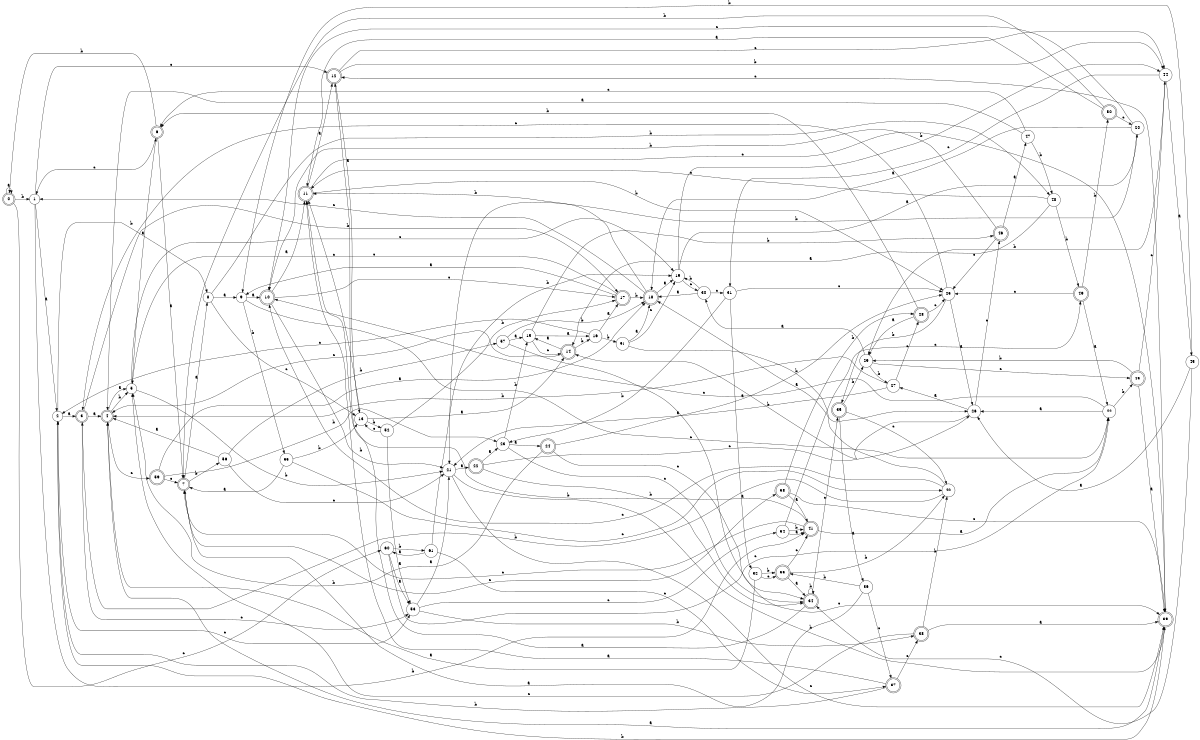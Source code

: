 digraph n50_2 {
__start0 [label="" shape="none"];

rankdir=LR;
size="8,5";

s0 [style="rounded,filled", color="black", fillcolor="white" shape="doublecircle", label="0"];
s1 [style="filled", color="black", fillcolor="white" shape="circle", label="1"];
s2 [style="filled", color="black", fillcolor="white" shape="circle", label="2"];
s3 [style="rounded,filled", color="black", fillcolor="white" shape="doublecircle", label="3"];
s4 [style="rounded,filled", color="black", fillcolor="white" shape="doublecircle", label="4"];
s5 [style="filled", color="black", fillcolor="white" shape="circle", label="5"];
s6 [style="rounded,filled", color="black", fillcolor="white" shape="doublecircle", label="6"];
s7 [style="rounded,filled", color="black", fillcolor="white" shape="doublecircle", label="7"];
s8 [style="filled", color="black", fillcolor="white" shape="circle", label="8"];
s9 [style="filled", color="black", fillcolor="white" shape="circle", label="9"];
s10 [style="rounded,filled", color="black", fillcolor="white" shape="doublecircle", label="10"];
s11 [style="rounded,filled", color="black", fillcolor="white" shape="doublecircle", label="11"];
s12 [style="rounded,filled", color="black", fillcolor="white" shape="doublecircle", label="12"];
s13 [style="filled", color="black", fillcolor="white" shape="circle", label="13"];
s14 [style="rounded,filled", color="black", fillcolor="white" shape="doublecircle", label="14"];
s15 [style="filled", color="black", fillcolor="white" shape="circle", label="15"];
s16 [style="filled", color="black", fillcolor="white" shape="circle", label="16"];
s17 [style="rounded,filled", color="black", fillcolor="white" shape="doublecircle", label="17"];
s18 [style="rounded,filled", color="black", fillcolor="white" shape="doublecircle", label="18"];
s19 [style="filled", color="black", fillcolor="white" shape="circle", label="19"];
s20 [style="filled", color="black", fillcolor="white" shape="circle", label="20"];
s21 [style="filled", color="black", fillcolor="white" shape="circle", label="21"];
s22 [style="rounded,filled", color="black", fillcolor="white" shape="doublecircle", label="22"];
s23 [style="filled", color="black", fillcolor="white" shape="circle", label="23"];
s24 [style="rounded,filled", color="black", fillcolor="white" shape="doublecircle", label="24"];
s25 [style="filled", color="black", fillcolor="white" shape="circle", label="25"];
s26 [style="filled", color="black", fillcolor="white" shape="circle", label="26"];
s27 [style="filled", color="black", fillcolor="white" shape="circle", label="27"];
s28 [style="rounded,filled", color="black", fillcolor="white" shape="doublecircle", label="28"];
s29 [style="filled", color="black", fillcolor="white" shape="circle", label="29"];
s30 [style="filled", color="black", fillcolor="white" shape="circle", label="30"];
s31 [style="filled", color="black", fillcolor="white" shape="circle", label="31"];
s32 [style="filled", color="black", fillcolor="white" shape="circle", label="32"];
s33 [style="rounded,filled", color="black", fillcolor="white" shape="doublecircle", label="33"];
s34 [style="rounded,filled", color="black", fillcolor="white" shape="doublecircle", label="34"];
s35 [style="rounded,filled", color="black", fillcolor="white" shape="doublecircle", label="35"];
s36 [style="filled", color="black", fillcolor="white" shape="circle", label="36"];
s37 [style="rounded,filled", color="black", fillcolor="white" shape="doublecircle", label="37"];
s38 [style="rounded,filled", color="black", fillcolor="white" shape="doublecircle", label="38"];
s39 [style="rounded,filled", color="black", fillcolor="white" shape="doublecircle", label="39"];
s40 [style="filled", color="black", fillcolor="white" shape="circle", label="40"];
s41 [style="rounded,filled", color="black", fillcolor="white" shape="doublecircle", label="41"];
s42 [style="filled", color="black", fillcolor="white" shape="circle", label="42"];
s43 [style="rounded,filled", color="black", fillcolor="white" shape="doublecircle", label="43"];
s44 [style="filled", color="black", fillcolor="white" shape="circle", label="44"];
s45 [style="filled", color="black", fillcolor="white" shape="circle", label="45"];
s46 [style="rounded,filled", color="black", fillcolor="white" shape="doublecircle", label="46"];
s47 [style="filled", color="black", fillcolor="white" shape="circle", label="47"];
s48 [style="filled", color="black", fillcolor="white" shape="circle", label="48"];
s49 [style="rounded,filled", color="black", fillcolor="white" shape="doublecircle", label="49"];
s50 [style="rounded,filled", color="black", fillcolor="white" shape="doublecircle", label="50"];
s51 [style="filled", color="black", fillcolor="white" shape="circle", label="51"];
s52 [style="filled", color="black", fillcolor="white" shape="circle", label="52"];
s53 [style="filled", color="black", fillcolor="white" shape="circle", label="53"];
s54 [style="filled", color="black", fillcolor="white" shape="circle", label="54"];
s55 [style="filled", color="black", fillcolor="white" shape="circle", label="55"];
s56 [style="filled", color="black", fillcolor="white" shape="circle", label="56"];
s57 [style="filled", color="black", fillcolor="white" shape="circle", label="57"];
s58 [style="rounded,filled", color="black", fillcolor="white" shape="doublecircle", label="58"];
s59 [style="rounded,filled", color="black", fillcolor="white" shape="doublecircle", label="59"];
s60 [style="filled", color="black", fillcolor="white" shape="circle", label="60"];
s61 [style="filled", color="black", fillcolor="white" shape="circle", label="61"];
s0 -> s0 [label="a"];
s0 -> s1 [label="b"];
s0 -> s60 [label="c"];
s1 -> s2 [label="a"];
s1 -> s41 [label="b"];
s1 -> s12 [label="c"];
s2 -> s3 [label="a"];
s2 -> s8 [label="b"];
s2 -> s53 [label="c"];
s3 -> s4 [label="a"];
s3 -> s17 [label="b"];
s3 -> s53 [label="c"];
s4 -> s5 [label="a"];
s4 -> s5 [label="b"];
s4 -> s59 [label="c"];
s5 -> s6 [label="a"];
s5 -> s21 [label="b"];
s5 -> s19 [label="c"];
s6 -> s7 [label="a"];
s6 -> s0 [label="b"];
s6 -> s1 [label="c"];
s7 -> s8 [label="a"];
s7 -> s56 [label="b"];
s7 -> s58 [label="c"];
s8 -> s9 [label="a"];
s8 -> s48 [label="b"];
s8 -> s13 [label="c"];
s9 -> s10 [label="a"];
s9 -> s55 [label="b"];
s9 -> s42 [label="c"];
s10 -> s11 [label="a"];
s10 -> s21 [label="b"];
s10 -> s17 [label="c"];
s11 -> s12 [label="a"];
s11 -> s25 [label="b"];
s11 -> s39 [label="c"];
s12 -> s13 [label="a"];
s12 -> s44 [label="b"];
s12 -> s44 [label="c"];
s13 -> s14 [label="a"];
s13 -> s52 [label="b"];
s13 -> s11 [label="c"];
s14 -> s15 [label="a"];
s14 -> s16 [label="b"];
s14 -> s4 [label="c"];
s15 -> s16 [label="a"];
s15 -> s46 [label="b"];
s15 -> s14 [label="c"];
s16 -> s17 [label="a"];
s16 -> s51 [label="b"];
s16 -> s2 [label="c"];
s17 -> s9 [label="a"];
s17 -> s18 [label="b"];
s17 -> s5 [label="c"];
s18 -> s19 [label="a"];
s18 -> s11 [label="b"];
s18 -> s1 [label="c"];
s19 -> s20 [label="a"];
s19 -> s44 [label="b"];
s19 -> s30 [label="c"];
s20 -> s18 [label="a"];
s20 -> s21 [label="b"];
s20 -> s10 [label="c"];
s21 -> s22 [label="a"];
s21 -> s39 [label="b"];
s21 -> s39 [label="c"];
s22 -> s23 [label="a"];
s22 -> s34 [label="b"];
s22 -> s26 [label="c"];
s23 -> s24 [label="a"];
s23 -> s15 [label="b"];
s23 -> s34 [label="c"];
s24 -> s25 [label="a"];
s24 -> s5 [label="b"];
s24 -> s34 [label="c"];
s25 -> s26 [label="a"];
s25 -> s35 [label="b"];
s25 -> s3 [label="c"];
s26 -> s27 [label="a"];
s26 -> s14 [label="b"];
s26 -> s46 [label="c"];
s27 -> s21 [label="a"];
s27 -> s4 [label="b"];
s27 -> s28 [label="c"];
s28 -> s29 [label="a"];
s28 -> s6 [label="b"];
s28 -> s25 [label="c"];
s29 -> s30 [label="a"];
s29 -> s27 [label="b"];
s29 -> s43 [label="c"];
s30 -> s18 [label="a"];
s30 -> s19 [label="b"];
s30 -> s31 [label="c"];
s31 -> s32 [label="a"];
s31 -> s23 [label="b"];
s31 -> s25 [label="c"];
s32 -> s4 [label="a"];
s32 -> s33 [label="b"];
s32 -> s33 [label="c"];
s33 -> s34 [label="a"];
s33 -> s40 [label="b"];
s33 -> s41 [label="c"];
s34 -> s12 [label="a"];
s34 -> s34 [label="b"];
s34 -> s35 [label="c"];
s35 -> s36 [label="a"];
s35 -> s29 [label="b"];
s35 -> s40 [label="c"];
s36 -> s7 [label="a"];
s36 -> s33 [label="b"];
s36 -> s37 [label="c"];
s37 -> s11 [label="a"];
s37 -> s2 [label="b"];
s37 -> s38 [label="c"];
s38 -> s39 [label="a"];
s38 -> s40 [label="b"];
s38 -> s5 [label="c"];
s39 -> s4 [label="a"];
s39 -> s2 [label="b"];
s39 -> s12 [label="c"];
s40 -> s18 [label="a"];
s40 -> s3 [label="b"];
s40 -> s10 [label="c"];
s41 -> s42 [label="a"];
s41 -> s11 [label="b"];
s41 -> s7 [label="c"];
s42 -> s26 [label="a"];
s42 -> s43 [label="b"];
s42 -> s10 [label="c"];
s43 -> s39 [label="a"];
s43 -> s29 [label="b"];
s43 -> s44 [label="c"];
s44 -> s45 [label="a"];
s44 -> s29 [label="b"];
s44 -> s31 [label="c"];
s45 -> s26 [label="a"];
s45 -> s9 [label="b"];
s45 -> s34 [label="c"];
s46 -> s47 [label="a"];
s46 -> s10 [label="b"];
s46 -> s25 [label="c"];
s47 -> s4 [label="a"];
s47 -> s48 [label="b"];
s47 -> s6 [label="c"];
s48 -> s14 [label="a"];
s48 -> s49 [label="b"];
s48 -> s11 [label="c"];
s49 -> s42 [label="a"];
s49 -> s50 [label="b"];
s49 -> s25 [label="c"];
s50 -> s11 [label="a"];
s50 -> s7 [label="b"];
s50 -> s20 [label="c"];
s51 -> s18 [label="a"];
s51 -> s26 [label="b"];
s51 -> s19 [label="c"];
s52 -> s53 [label="a"];
s52 -> s17 [label="b"];
s52 -> s13 [label="c"];
s53 -> s21 [label="a"];
s53 -> s38 [label="b"];
s53 -> s54 [label="c"];
s54 -> s41 [label="a"];
s54 -> s41 [label="b"];
s54 -> s49 [label="c"];
s55 -> s7 [label="a"];
s55 -> s13 [label="b"];
s55 -> s40 [label="c"];
s56 -> s4 [label="a"];
s56 -> s57 [label="b"];
s56 -> s21 [label="c"];
s57 -> s15 [label="a"];
s57 -> s18 [label="b"];
s57 -> s39 [label="c"];
s58 -> s41 [label="a"];
s58 -> s28 [label="b"];
s58 -> s39 [label="c"];
s59 -> s18 [label="a"];
s59 -> s23 [label="b"];
s59 -> s7 [label="c"];
s60 -> s53 [label="a"];
s60 -> s61 [label="b"];
s60 -> s42 [label="c"];
s61 -> s60 [label="a"];
s61 -> s19 [label="b"];
s61 -> s37 [label="c"];

}